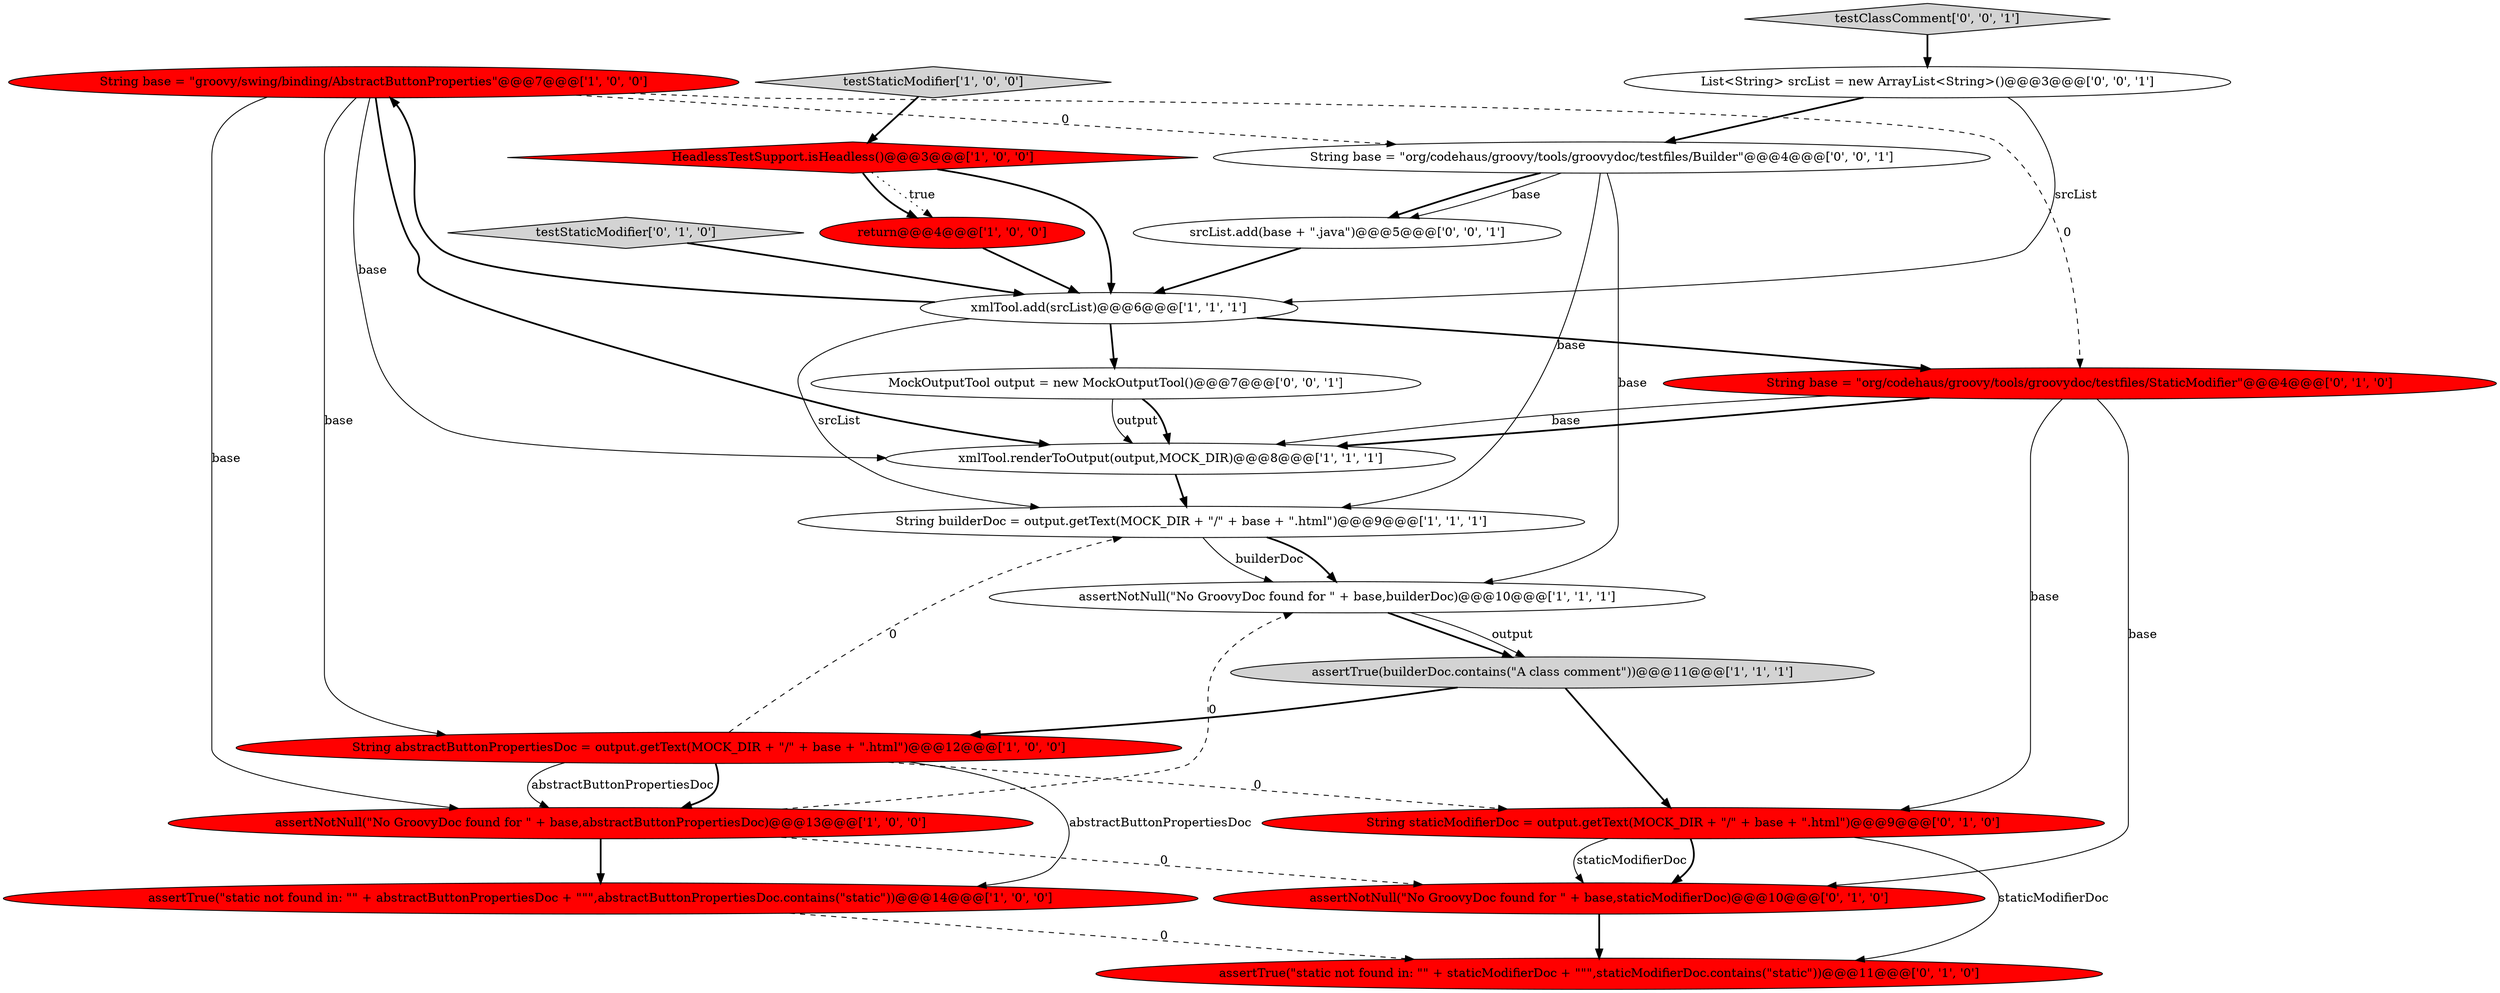 digraph {
2 [style = filled, label = "xmlTool.renderToOutput(output,MOCK_DIR)@@@8@@@['1', '1', '1']", fillcolor = white, shape = ellipse image = "AAA0AAABBB1BBB"];
20 [style = filled, label = "srcList.add(base + \".java\")@@@5@@@['0', '0', '1']", fillcolor = white, shape = ellipse image = "AAA0AAABBB3BBB"];
9 [style = filled, label = "assertNotNull(\"No GroovyDoc found for \" + base,builderDoc)@@@10@@@['1', '1', '1']", fillcolor = white, shape = ellipse image = "AAA0AAABBB1BBB"];
10 [style = filled, label = "String abstractButtonPropertiesDoc = output.getText(MOCK_DIR + \"/\" + base + \".html\")@@@12@@@['1', '0', '0']", fillcolor = red, shape = ellipse image = "AAA1AAABBB1BBB"];
5 [style = filled, label = "assertTrue(\"static not found in: \"\" + abstractButtonPropertiesDoc + \"\"\",abstractButtonPropertiesDoc.contains(\"static\"))@@@14@@@['1', '0', '0']", fillcolor = red, shape = ellipse image = "AAA1AAABBB1BBB"];
16 [style = filled, label = "testStaticModifier['0', '1', '0']", fillcolor = lightgray, shape = diamond image = "AAA0AAABBB2BBB"];
17 [style = filled, label = "testClassComment['0', '0', '1']", fillcolor = lightgray, shape = diamond image = "AAA0AAABBB3BBB"];
6 [style = filled, label = "return@@@4@@@['1', '0', '0']", fillcolor = red, shape = ellipse image = "AAA1AAABBB1BBB"];
7 [style = filled, label = "testStaticModifier['1', '0', '0']", fillcolor = lightgray, shape = diamond image = "AAA0AAABBB1BBB"];
11 [style = filled, label = "assertNotNull(\"No GroovyDoc found for \" + base,abstractButtonPropertiesDoc)@@@13@@@['1', '0', '0']", fillcolor = red, shape = ellipse image = "AAA1AAABBB1BBB"];
13 [style = filled, label = "assertNotNull(\"No GroovyDoc found for \" + base,staticModifierDoc)@@@10@@@['0', '1', '0']", fillcolor = red, shape = ellipse image = "AAA1AAABBB2BBB"];
1 [style = filled, label = "String builderDoc = output.getText(MOCK_DIR + \"/\" + base + \".html\")@@@9@@@['1', '1', '1']", fillcolor = white, shape = ellipse image = "AAA0AAABBB1BBB"];
12 [style = filled, label = "String staticModifierDoc = output.getText(MOCK_DIR + \"/\" + base + \".html\")@@@9@@@['0', '1', '0']", fillcolor = red, shape = ellipse image = "AAA1AAABBB2BBB"];
18 [style = filled, label = "List<String> srcList = new ArrayList<String>()@@@3@@@['0', '0', '1']", fillcolor = white, shape = ellipse image = "AAA0AAABBB3BBB"];
15 [style = filled, label = "String base = \"org/codehaus/groovy/tools/groovydoc/testfiles/StaticModifier\"@@@4@@@['0', '1', '0']", fillcolor = red, shape = ellipse image = "AAA1AAABBB2BBB"];
3 [style = filled, label = "HeadlessTestSupport.isHeadless()@@@3@@@['1', '0', '0']", fillcolor = red, shape = diamond image = "AAA1AAABBB1BBB"];
14 [style = filled, label = "assertTrue(\"static not found in: \"\" + staticModifierDoc + \"\"\",staticModifierDoc.contains(\"static\"))@@@11@@@['0', '1', '0']", fillcolor = red, shape = ellipse image = "AAA1AAABBB2BBB"];
8 [style = filled, label = "String base = \"groovy/swing/binding/AbstractButtonProperties\"@@@7@@@['1', '0', '0']", fillcolor = red, shape = ellipse image = "AAA1AAABBB1BBB"];
21 [style = filled, label = "MockOutputTool output = new MockOutputTool()@@@7@@@['0', '0', '1']", fillcolor = white, shape = ellipse image = "AAA0AAABBB3BBB"];
4 [style = filled, label = "assertTrue(builderDoc.contains(\"A class comment\"))@@@11@@@['1', '1', '1']", fillcolor = lightgray, shape = ellipse image = "AAA0AAABBB1BBB"];
19 [style = filled, label = "String base = \"org/codehaus/groovy/tools/groovydoc/testfiles/Builder\"@@@4@@@['0', '0', '1']", fillcolor = white, shape = ellipse image = "AAA0AAABBB3BBB"];
0 [style = filled, label = "xmlTool.add(srcList)@@@6@@@['1', '1', '1']", fillcolor = white, shape = ellipse image = "AAA0AAABBB1BBB"];
8->11 [style = solid, label="base"];
4->10 [style = bold, label=""];
8->19 [style = dashed, label="0"];
10->5 [style = solid, label="abstractButtonPropertiesDoc"];
15->2 [style = bold, label=""];
16->0 [style = bold, label=""];
5->14 [style = dashed, label="0"];
2->1 [style = bold, label=""];
19->20 [style = bold, label=""];
9->4 [style = bold, label=""];
8->15 [style = dashed, label="0"];
20->0 [style = bold, label=""];
11->9 [style = dashed, label="0"];
10->12 [style = dashed, label="0"];
18->19 [style = bold, label=""];
1->9 [style = solid, label="builderDoc"];
3->6 [style = bold, label=""];
21->2 [style = solid, label="output"];
6->0 [style = bold, label=""];
0->21 [style = bold, label=""];
3->6 [style = dotted, label="true"];
19->20 [style = solid, label="base"];
8->2 [style = solid, label="base"];
0->15 [style = bold, label=""];
7->3 [style = bold, label=""];
1->9 [style = bold, label=""];
3->0 [style = bold, label=""];
21->2 [style = bold, label=""];
12->13 [style = bold, label=""];
11->5 [style = bold, label=""];
11->13 [style = dashed, label="0"];
10->1 [style = dashed, label="0"];
8->2 [style = bold, label=""];
12->13 [style = solid, label="staticModifierDoc"];
12->14 [style = solid, label="staticModifierDoc"];
10->11 [style = solid, label="abstractButtonPropertiesDoc"];
0->8 [style = bold, label=""];
8->10 [style = solid, label="base"];
4->12 [style = bold, label=""];
18->0 [style = solid, label="srcList"];
9->4 [style = solid, label="output"];
15->12 [style = solid, label="base"];
19->9 [style = solid, label="base"];
15->2 [style = solid, label="base"];
15->13 [style = solid, label="base"];
0->1 [style = solid, label="srcList"];
13->14 [style = bold, label=""];
17->18 [style = bold, label=""];
19->1 [style = solid, label="base"];
10->11 [style = bold, label=""];
}
